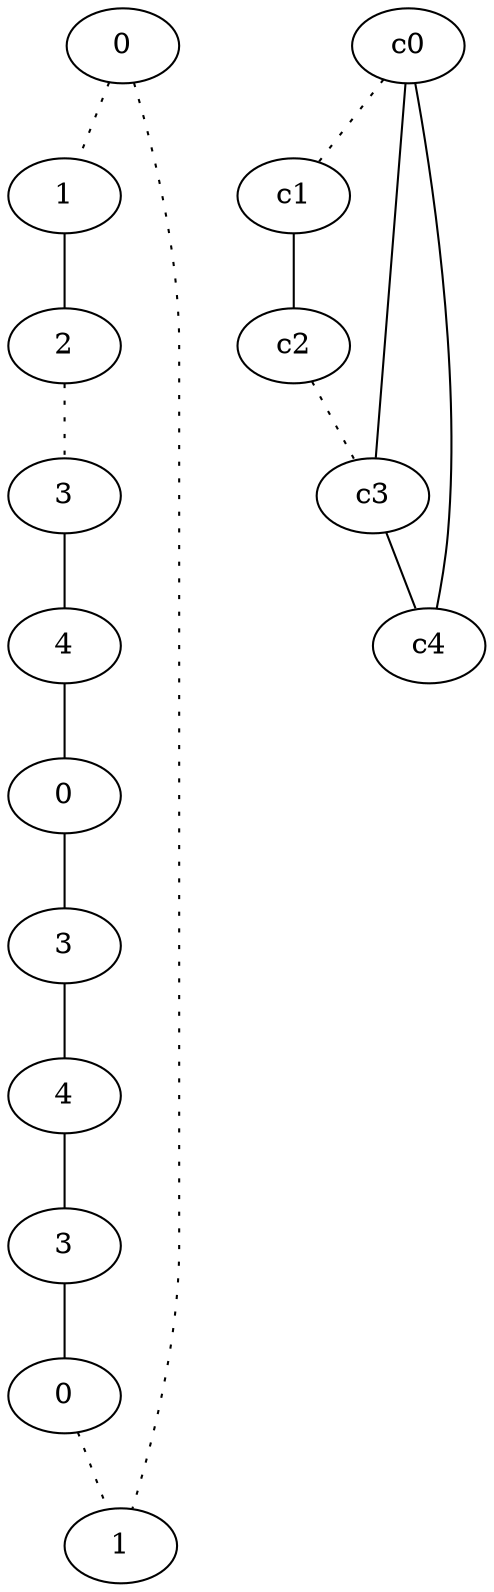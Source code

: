 graph {
a0[label=0];
a1[label=1];
a2[label=2];
a3[label=3];
a4[label=4];
a5[label=0];
a6[label=3];
a7[label=4];
a8[label=3];
a9[label=0];
a10[label=1];
a0 -- a1 [style=dotted];
a0 -- a10 [style=dotted];
a1 -- a2;
a2 -- a3 [style=dotted];
a3 -- a4;
a4 -- a5;
a5 -- a6;
a6 -- a7;
a7 -- a8;
a8 -- a9;
a9 -- a10 [style=dotted];
c0 -- c1 [style=dotted];
c0 -- c3;
c0 -- c4;
c1 -- c2;
c2 -- c3 [style=dotted];
c3 -- c4;
}
